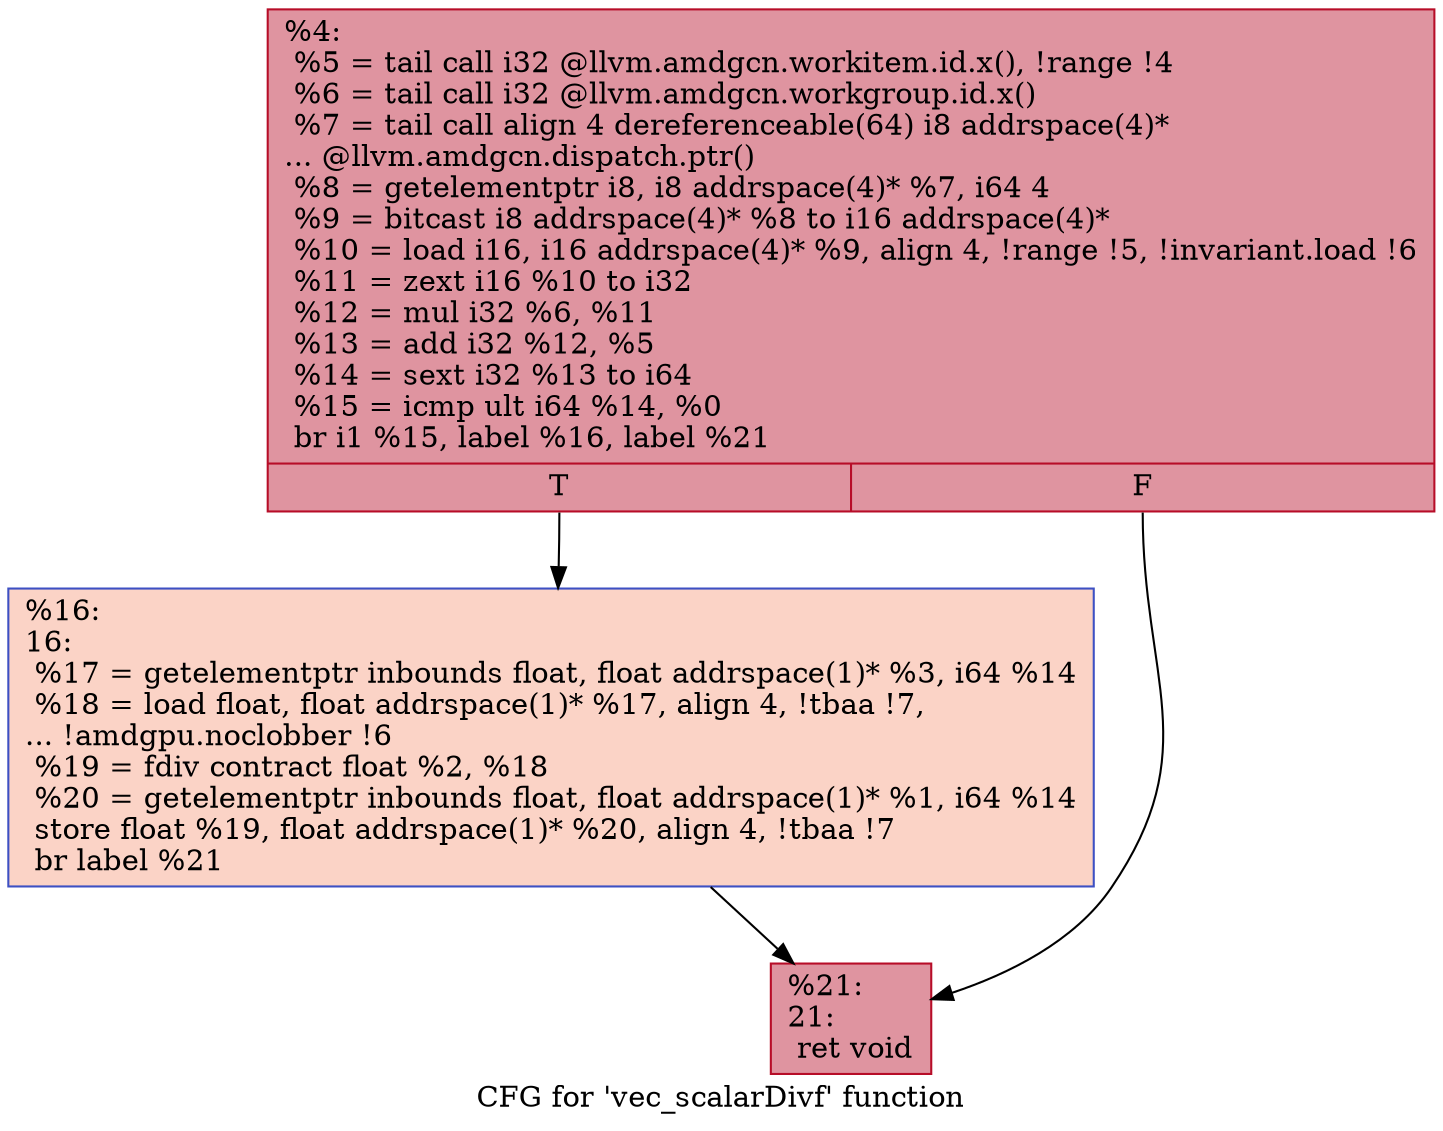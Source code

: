digraph "CFG for 'vec_scalarDivf' function" {
	label="CFG for 'vec_scalarDivf' function";

	Node0x6432030 [shape=record,color="#b70d28ff", style=filled, fillcolor="#b70d2870",label="{%4:\l  %5 = tail call i32 @llvm.amdgcn.workitem.id.x(), !range !4\l  %6 = tail call i32 @llvm.amdgcn.workgroup.id.x()\l  %7 = tail call align 4 dereferenceable(64) i8 addrspace(4)*\l... @llvm.amdgcn.dispatch.ptr()\l  %8 = getelementptr i8, i8 addrspace(4)* %7, i64 4\l  %9 = bitcast i8 addrspace(4)* %8 to i16 addrspace(4)*\l  %10 = load i16, i16 addrspace(4)* %9, align 4, !range !5, !invariant.load !6\l  %11 = zext i16 %10 to i32\l  %12 = mul i32 %6, %11\l  %13 = add i32 %12, %5\l  %14 = sext i32 %13 to i64\l  %15 = icmp ult i64 %14, %0\l  br i1 %15, label %16, label %21\l|{<s0>T|<s1>F}}"];
	Node0x6432030:s0 -> Node0x64320c0;
	Node0x6432030:s1 -> Node0x6434040;
	Node0x64320c0 [shape=record,color="#3d50c3ff", style=filled, fillcolor="#f59c7d70",label="{%16:\l16:                                               \l  %17 = getelementptr inbounds float, float addrspace(1)* %3, i64 %14\l  %18 = load float, float addrspace(1)* %17, align 4, !tbaa !7,\l... !amdgpu.noclobber !6\l  %19 = fdiv contract float %2, %18\l  %20 = getelementptr inbounds float, float addrspace(1)* %1, i64 %14\l  store float %19, float addrspace(1)* %20, align 4, !tbaa !7\l  br label %21\l}"];
	Node0x64320c0 -> Node0x6434040;
	Node0x6434040 [shape=record,color="#b70d28ff", style=filled, fillcolor="#b70d2870",label="{%21:\l21:                                               \l  ret void\l}"];
}

